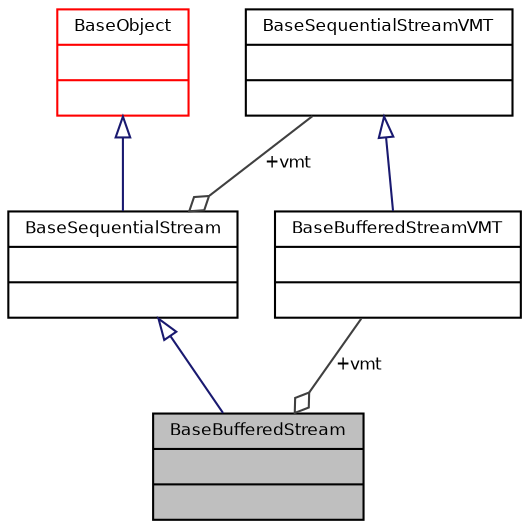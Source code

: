digraph "BaseBufferedStream"
{
  bgcolor="transparent";
  edge [fontname="Helvetica",fontsize="8",labelfontname="Helvetica",labelfontsize="8"];
  node [fontname="Helvetica",fontsize="8",shape=record];
  Node4 [label="{BaseBufferedStream\n||}",height=0.2,width=0.4,color="black", fillcolor="grey75", style="filled", fontcolor="black"];
  Node5 -> Node4 [dir="back",color="midnightblue",fontsize="8",style="solid",arrowtail="onormal",fontname="Helvetica"];
  Node5 [label="{BaseSequentialStream\n||}",height=0.2,width=0.4,color="black",URL="$struct_base_sequential_stream.html",tooltip="Base stream class. "];
  Node6 -> Node5 [dir="back",color="midnightblue",fontsize="8",style="solid",arrowtail="onormal",fontname="Helvetica"];
  Node6 [label="{BaseObject\n||}",height=0.2,width=0.4,color="red",URL="$struct_base_object.html",tooltip="Base object class. "];
  Node8 -> Node5 [color="grey25",fontsize="8",style="solid",label=" +vmt" ,arrowhead="odiamond",fontname="Helvetica"];
  Node8 [label="{BaseSequentialStreamVMT\n||}",height=0.2,width=0.4,color="black",URL="$struct_base_sequential_stream_v_m_t.html",tooltip="BaseSequentialStream virtual methods table. "];
  Node9 -> Node4 [color="grey25",fontsize="8",style="solid",label=" +vmt" ,arrowhead="odiamond",fontname="Helvetica"];
  Node9 [label="{BaseBufferedStreamVMT\n||}",height=0.2,width=0.4,color="black",URL="$struct_base_buffered_stream_v_m_t.html",tooltip="BaseBufferedStream virtual methods table. "];
  Node8 -> Node9 [dir="back",color="midnightblue",fontsize="8",style="solid",arrowtail="onormal",fontname="Helvetica"];
}

